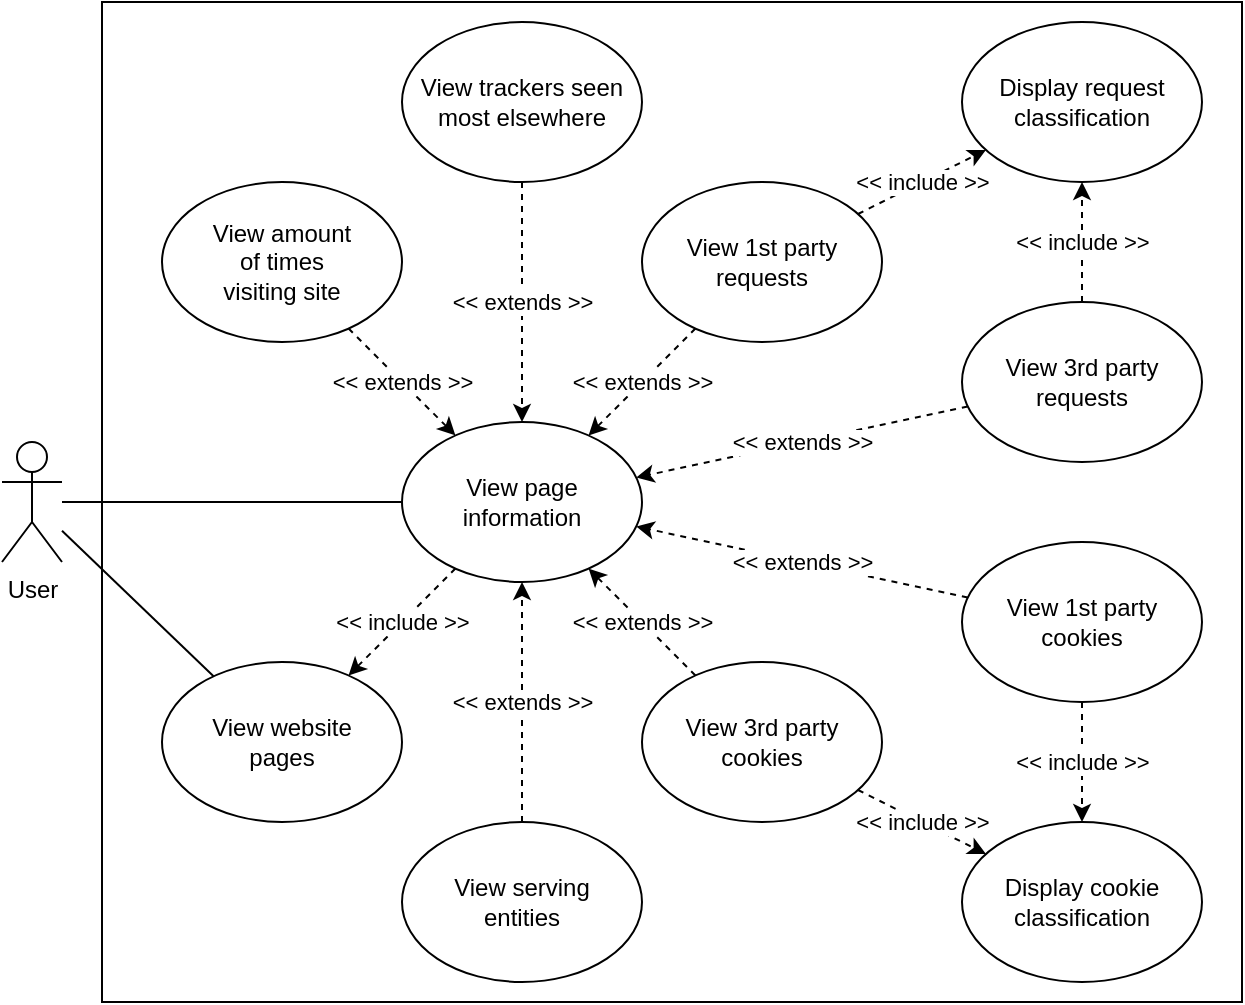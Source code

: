 <mxfile version="14.5.1" type="device"><diagram id="pRDgHvh5Lj4o7QmDxLZh" name="Page-1"><mxGraphModel dx="1422" dy="816" grid="1" gridSize="10" guides="1" tooltips="1" connect="1" arrows="1" fold="1" page="1" pageScale="1" pageWidth="827" pageHeight="1169" math="0" shadow="0"><root><mxCell id="0"/><mxCell id="1" parent="0"/><mxCell id="fFT8jVjp6_ER76pW2vR7-1" value="" style="rounded=0;whiteSpace=wrap;html=1;" vertex="1" parent="1"><mxGeometry x="50" y="270" width="570" height="500" as="geometry"/></mxCell><mxCell id="jsPm3SMcTVFge4kxbSRG-1" value="User" style="shape=umlActor;verticalLabelPosition=bottom;verticalAlign=top;html=1;outlineConnect=0;" parent="1" vertex="1"><mxGeometry y="490" width="30" height="60" as="geometry"/></mxCell><mxCell id="jsPm3SMcTVFge4kxbSRG-11" value="" style="endArrow=none;html=1;" parent="1" source="jsPm3SMcTVFge4kxbSRG-1" target="jsPm3SMcTVFge4kxbSRG-22" edge="1"><mxGeometry width="50" height="50" relative="1" as="geometry"><mxPoint x="240" y="540" as="sourcePoint"/><mxPoint x="290" y="490" as="targetPoint"/></mxGeometry></mxCell><mxCell id="jsPm3SMcTVFge4kxbSRG-18" value="View page information" style="ellipse;whiteSpace=wrap;html=1;" parent="1" vertex="1"><mxGeometry x="200" y="480" width="120" height="80" as="geometry"/></mxCell><mxCell id="jsPm3SMcTVFge4kxbSRG-20" value="" style="endArrow=none;html=1;" parent="1" source="jsPm3SMcTVFge4kxbSRG-1" target="jsPm3SMcTVFge4kxbSRG-18" edge="1"><mxGeometry width="50" height="50" relative="1" as="geometry"><mxPoint x="230" y="730" as="sourcePoint"/><mxPoint x="280" y="680" as="targetPoint"/></mxGeometry></mxCell><mxCell id="jsPm3SMcTVFge4kxbSRG-22" value="View website&lt;br&gt;pages" style="ellipse;whiteSpace=wrap;html=1;" parent="1" vertex="1"><mxGeometry x="80" y="600" width="120" height="80" as="geometry"/></mxCell><mxCell id="jsPm3SMcTVFge4kxbSRG-65" value="" style="endArrow=classic;html=1;dashed=1;" parent="1" source="jsPm3SMcTVFge4kxbSRG-18" target="jsPm3SMcTVFge4kxbSRG-22" edge="1"><mxGeometry relative="1" as="geometry"><mxPoint x="370" y="651" as="sourcePoint"/><mxPoint x="770" y="651" as="targetPoint"/></mxGeometry></mxCell><mxCell id="jsPm3SMcTVFge4kxbSRG-66" value="&amp;lt;&amp;lt; include &amp;gt;&amp;gt;" style="edgeLabel;resizable=0;html=1;align=center;verticalAlign=middle;" parent="jsPm3SMcTVFge4kxbSRG-65" connectable="0" vertex="1"><mxGeometry relative="1" as="geometry"/></mxCell><mxCell id="jsPm3SMcTVFge4kxbSRG-67" value="View amount &lt;br&gt;of times &lt;br&gt;visiting site" style="ellipse;whiteSpace=wrap;html=1;" parent="1" vertex="1"><mxGeometry x="80" y="360" width="120" height="80" as="geometry"/></mxCell><mxCell id="jsPm3SMcTVFge4kxbSRG-68" value="" style="endArrow=classic;html=1;dashed=1;" parent="1" source="jsPm3SMcTVFge4kxbSRG-67" target="jsPm3SMcTVFge4kxbSRG-18" edge="1"><mxGeometry relative="1" as="geometry"><mxPoint x="270" y="570" as="sourcePoint"/><mxPoint x="160" y="480" as="targetPoint"/></mxGeometry></mxCell><mxCell id="jsPm3SMcTVFge4kxbSRG-69" value="&amp;lt;&amp;lt; extends &amp;gt;&amp;gt;" style="edgeLabel;resizable=0;html=1;align=center;verticalAlign=middle;" parent="jsPm3SMcTVFge4kxbSRG-68" connectable="0" vertex="1"><mxGeometry relative="1" as="geometry"/></mxCell><mxCell id="jsPm3SMcTVFge4kxbSRG-70" value="View trackers seen most elsewhere" style="ellipse;whiteSpace=wrap;html=1;" parent="1" vertex="1"><mxGeometry x="200" y="280" width="120" height="80" as="geometry"/></mxCell><mxCell id="jsPm3SMcTVFge4kxbSRG-71" value="View 1st party&lt;br&gt;requests" style="ellipse;whiteSpace=wrap;html=1;" parent="1" vertex="1"><mxGeometry x="320" y="360" width="120" height="80" as="geometry"/></mxCell><mxCell id="jsPm3SMcTVFge4kxbSRG-72" value="View 3rd party&lt;br&gt;requests" style="ellipse;whiteSpace=wrap;html=1;" parent="1" vertex="1"><mxGeometry x="480" y="420" width="120" height="80" as="geometry"/></mxCell><mxCell id="jsPm3SMcTVFge4kxbSRG-73" value="" style="endArrow=classic;html=1;dashed=1;" parent="1" source="jsPm3SMcTVFge4kxbSRG-70" target="jsPm3SMcTVFge4kxbSRG-18" edge="1"><mxGeometry relative="1" as="geometry"><mxPoint x="285.249" y="491.313" as="sourcePoint"/><mxPoint x="310" y="390" as="targetPoint"/></mxGeometry></mxCell><mxCell id="jsPm3SMcTVFge4kxbSRG-74" value="&amp;lt;&amp;lt; extends &amp;gt;&amp;gt;" style="edgeLabel;resizable=0;html=1;align=center;verticalAlign=middle;" parent="jsPm3SMcTVFge4kxbSRG-73" connectable="0" vertex="1"><mxGeometry relative="1" as="geometry"/></mxCell><mxCell id="jsPm3SMcTVFge4kxbSRG-75" value="" style="endArrow=classic;html=1;dashed=1;" parent="1" source="jsPm3SMcTVFge4kxbSRG-71" target="jsPm3SMcTVFge4kxbSRG-18" edge="1"><mxGeometry relative="1" as="geometry"><mxPoint x="318.106" y="506.095" as="sourcePoint"/><mxPoint x="387" y="440" as="targetPoint"/></mxGeometry></mxCell><mxCell id="jsPm3SMcTVFge4kxbSRG-76" value="&amp;lt;&amp;lt; extends &amp;gt;&amp;gt;" style="edgeLabel;resizable=0;html=1;align=center;verticalAlign=middle;" parent="jsPm3SMcTVFge4kxbSRG-75" connectable="0" vertex="1"><mxGeometry relative="1" as="geometry"/></mxCell><mxCell id="jsPm3SMcTVFge4kxbSRG-79" value="View serving&lt;br&gt;entities" style="ellipse;whiteSpace=wrap;html=1;" parent="1" vertex="1"><mxGeometry x="200" y="680" width="120" height="80" as="geometry"/></mxCell><mxCell id="jsPm3SMcTVFge4kxbSRG-80" value="" style="endArrow=classic;html=1;dashed=1;" parent="1" source="jsPm3SMcTVFge4kxbSRG-79" target="jsPm3SMcTVFge4kxbSRG-18" edge="1"><mxGeometry relative="1" as="geometry"><mxPoint x="390" y="780" as="sourcePoint"/><mxPoint x="396.718" y="403.282" as="targetPoint"/></mxGeometry></mxCell><mxCell id="jsPm3SMcTVFge4kxbSRG-81" value="&amp;lt;&amp;lt; extends &amp;gt;&amp;gt;" style="edgeLabel;resizable=0;html=1;align=center;verticalAlign=middle;" parent="jsPm3SMcTVFge4kxbSRG-80" connectable="0" vertex="1"><mxGeometry relative="1" as="geometry"/></mxCell><mxCell id="yXWFDRbRMzmpZgpwPlNK-1" value="View 3rd party&lt;br&gt;cookies" style="ellipse;whiteSpace=wrap;html=1;" parent="1" vertex="1"><mxGeometry x="320" y="600" width="120" height="80" as="geometry"/></mxCell><mxCell id="yXWFDRbRMzmpZgpwPlNK-2" value="View 1st party&lt;br&gt;cookies" style="ellipse;whiteSpace=wrap;html=1;" parent="1" vertex="1"><mxGeometry x="480" y="540" width="120" height="80" as="geometry"/></mxCell><mxCell id="yXWFDRbRMzmpZgpwPlNK-3" value="" style="endArrow=classic;html=1;dashed=1;" parent="1" source="yXWFDRbRMzmpZgpwPlNK-2" target="jsPm3SMcTVFge4kxbSRG-18" edge="1"><mxGeometry relative="1" as="geometry"><mxPoint x="318" y="554" as="sourcePoint"/><mxPoint x="443" y="520" as="targetPoint"/></mxGeometry></mxCell><mxCell id="yXWFDRbRMzmpZgpwPlNK-4" value="&amp;lt;&amp;lt; extends &amp;gt;&amp;gt;" style="edgeLabel;resizable=0;html=1;align=center;verticalAlign=middle;" parent="yXWFDRbRMzmpZgpwPlNK-3" connectable="0" vertex="1"><mxGeometry relative="1" as="geometry"/></mxCell><mxCell id="yXWFDRbRMzmpZgpwPlNK-5" value="" style="endArrow=classic;html=1;dashed=1;" parent="1" source="yXWFDRbRMzmpZgpwPlNK-1" target="jsPm3SMcTVFge4kxbSRG-18" edge="1"><mxGeometry relative="1" as="geometry"><mxPoint x="328" y="564" as="sourcePoint"/><mxPoint x="444" y="535" as="targetPoint"/></mxGeometry></mxCell><mxCell id="yXWFDRbRMzmpZgpwPlNK-6" value="&amp;lt;&amp;lt; extends &amp;gt;&amp;gt;" style="edgeLabel;resizable=0;html=1;align=center;verticalAlign=middle;" parent="yXWFDRbRMzmpZgpwPlNK-5" connectable="0" vertex="1"><mxGeometry relative="1" as="geometry"/></mxCell><mxCell id="yXWFDRbRMzmpZgpwPlNK-11" value="Display cookie&lt;br&gt;classification" style="ellipse;whiteSpace=wrap;html=1;" parent="1" vertex="1"><mxGeometry x="480" y="680" width="120" height="80" as="geometry"/></mxCell><mxCell id="yXWFDRbRMzmpZgpwPlNK-12" value="" style="endArrow=classic;html=1;dashed=1;" parent="1" source="yXWFDRbRMzmpZgpwPlNK-2" target="yXWFDRbRMzmpZgpwPlNK-11" edge="1"><mxGeometry relative="1" as="geometry"><mxPoint x="156.678" y="618.282" as="sourcePoint"/><mxPoint x="579.96" y="475" as="targetPoint"/></mxGeometry></mxCell><mxCell id="yXWFDRbRMzmpZgpwPlNK-13" value="&amp;lt;&amp;lt; include &amp;gt;&amp;gt;" style="edgeLabel;resizable=0;html=1;align=center;verticalAlign=middle;" parent="yXWFDRbRMzmpZgpwPlNK-12" connectable="0" vertex="1"><mxGeometry relative="1" as="geometry"/></mxCell><mxCell id="yXWFDRbRMzmpZgpwPlNK-14" value="" style="endArrow=classic;html=1;dashed=1;" parent="1" source="yXWFDRbRMzmpZgpwPlNK-1" target="yXWFDRbRMzmpZgpwPlNK-11" edge="1"><mxGeometry relative="1" as="geometry"><mxPoint x="486.284" y="548.786" as="sourcePoint"/><mxPoint x="573.78" y="570.955" as="targetPoint"/></mxGeometry></mxCell><mxCell id="yXWFDRbRMzmpZgpwPlNK-15" value="&amp;lt;&amp;lt; include &amp;gt;&amp;gt;" style="edgeLabel;resizable=0;html=1;align=center;verticalAlign=middle;" parent="yXWFDRbRMzmpZgpwPlNK-14" connectable="0" vertex="1"><mxGeometry relative="1" as="geometry"/></mxCell><mxCell id="yXWFDRbRMzmpZgpwPlNK-16" value="" style="endArrow=classic;html=1;dashed=1;" parent="1" source="jsPm3SMcTVFge4kxbSRG-72" target="jsPm3SMcTVFge4kxbSRG-18" edge="1"><mxGeometry relative="1" as="geometry"><mxPoint x="396.718" y="403.282" as="sourcePoint"/><mxPoint x="303.282" y="496.718" as="targetPoint"/></mxGeometry></mxCell><mxCell id="yXWFDRbRMzmpZgpwPlNK-17" value="&amp;lt;&amp;lt; extends &amp;gt;&amp;gt;" style="edgeLabel;resizable=0;html=1;align=center;verticalAlign=middle;" parent="yXWFDRbRMzmpZgpwPlNK-16" connectable="0" vertex="1"><mxGeometry relative="1" as="geometry"/></mxCell><mxCell id="yXWFDRbRMzmpZgpwPlNK-18" value="Display request&lt;br&gt;classification" style="ellipse;whiteSpace=wrap;html=1;" parent="1" vertex="1"><mxGeometry x="480" y="280" width="120" height="80" as="geometry"/></mxCell><mxCell id="yXWFDRbRMzmpZgpwPlNK-19" value="" style="endArrow=classic;html=1;dashed=1;" parent="1" source="jsPm3SMcTVFge4kxbSRG-72" target="yXWFDRbRMzmpZgpwPlNK-18" edge="1"><mxGeometry relative="1" as="geometry"><mxPoint x="559.824" y="609.456" as="sourcePoint"/><mxPoint x="580.136" y="690.544" as="targetPoint"/></mxGeometry></mxCell><mxCell id="yXWFDRbRMzmpZgpwPlNK-20" value="&amp;lt;&amp;lt; include &amp;gt;&amp;gt;" style="edgeLabel;resizable=0;html=1;align=center;verticalAlign=middle;" parent="yXWFDRbRMzmpZgpwPlNK-19" connectable="0" vertex="1"><mxGeometry relative="1" as="geometry"/></mxCell><mxCell id="yXWFDRbRMzmpZgpwPlNK-21" value="" style="endArrow=classic;html=1;dashed=1;" parent="1" source="jsPm3SMcTVFge4kxbSRG-71" target="yXWFDRbRMzmpZgpwPlNK-18" edge="1"><mxGeometry relative="1" as="geometry"><mxPoint x="562.705" y="410.907" as="sourcePoint"/><mxPoint x="576.984" y="369.047" as="targetPoint"/></mxGeometry></mxCell><mxCell id="yXWFDRbRMzmpZgpwPlNK-22" value="&amp;lt;&amp;lt; include &amp;gt;&amp;gt;" style="edgeLabel;resizable=0;html=1;align=center;verticalAlign=middle;" parent="yXWFDRbRMzmpZgpwPlNK-21" connectable="0" vertex="1"><mxGeometry relative="1" as="geometry"/></mxCell></root></mxGraphModel></diagram></mxfile>